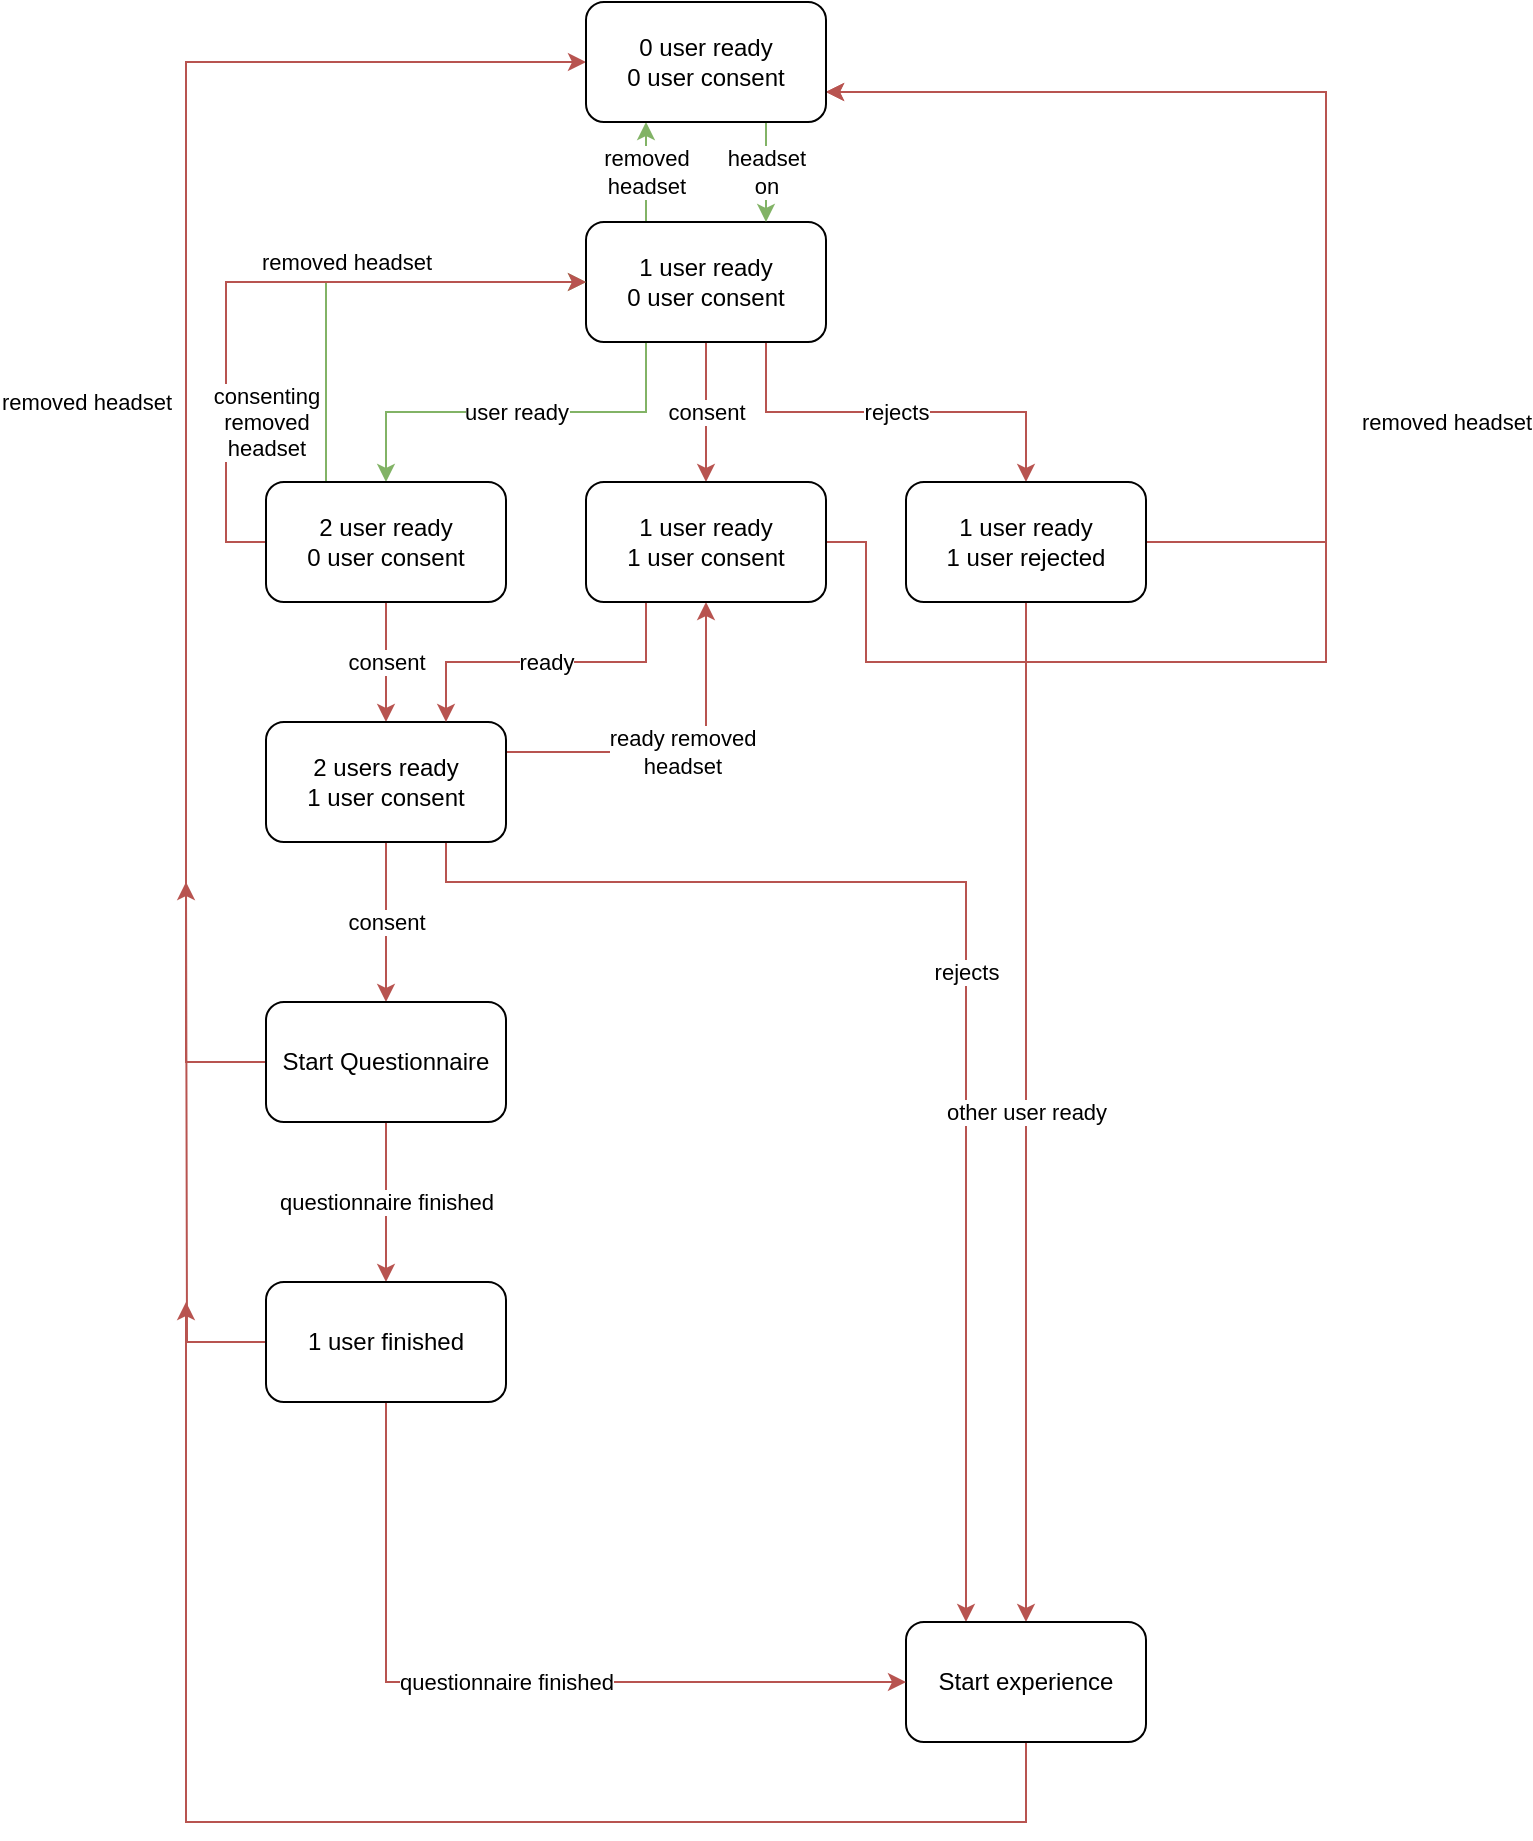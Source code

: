 <mxfile version="16.4.5"><diagram id="F4ENPIoMibZa8jNnkNkE" name="Page-1"><mxGraphModel dx="2272" dy="798" grid="1" gridSize="10" guides="1" tooltips="1" connect="1" arrows="1" fold="1" page="1" pageScale="1" pageWidth="850" pageHeight="1100" math="0" shadow="0"><root><mxCell id="0"/><mxCell id="1" parent="0"/><mxCell id="cei-NDj_C3ucd2xY7GwR-7" value="user ready" style="edgeStyle=orthogonalEdgeStyle;rounded=0;orthogonalLoop=1;jettySize=auto;html=1;exitX=0.25;exitY=1;exitDx=0;exitDy=0;entryX=0.5;entryY=0;entryDx=0;entryDy=0;fillColor=#d5e8d4;strokeColor=#82b366;" edge="1" parent="1" source="cei-NDj_C3ucd2xY7GwR-1" target="cei-NDj_C3ucd2xY7GwR-2"><mxGeometry relative="1" as="geometry"/></mxCell><mxCell id="cei-NDj_C3ucd2xY7GwR-8" value="consent" style="edgeStyle=orthogonalEdgeStyle;rounded=0;orthogonalLoop=1;jettySize=auto;html=1;fillColor=#f8cecc;strokeColor=#b85450;" edge="1" parent="1" source="cei-NDj_C3ucd2xY7GwR-1" target="cei-NDj_C3ucd2xY7GwR-4"><mxGeometry relative="1" as="geometry"/></mxCell><mxCell id="cei-NDj_C3ucd2xY7GwR-9" value="rejects" style="edgeStyle=orthogonalEdgeStyle;rounded=0;orthogonalLoop=1;jettySize=auto;html=1;exitX=0.75;exitY=1;exitDx=0;exitDy=0;entryX=0.5;entryY=0;entryDx=0;entryDy=0;fillColor=#f8cecc;strokeColor=#b85450;" edge="1" parent="1" source="cei-NDj_C3ucd2xY7GwR-1" target="cei-NDj_C3ucd2xY7GwR-5"><mxGeometry relative="1" as="geometry"/></mxCell><mxCell id="cei-NDj_C3ucd2xY7GwR-37" value="removed&lt;br&gt;headset" style="edgeStyle=orthogonalEdgeStyle;rounded=0;orthogonalLoop=1;jettySize=auto;html=1;exitX=0.25;exitY=0;exitDx=0;exitDy=0;entryX=0.25;entryY=1;entryDx=0;entryDy=0;fillColor=#d5e8d4;strokeColor=#82b366;" edge="1" parent="1" source="cei-NDj_C3ucd2xY7GwR-1" target="cei-NDj_C3ucd2xY7GwR-27"><mxGeometry relative="1" as="geometry"/></mxCell><mxCell id="cei-NDj_C3ucd2xY7GwR-1" value="1 user ready&lt;br&gt;0 user consent" style="rounded=1;whiteSpace=wrap;html=1;" vertex="1" parent="1"><mxGeometry x="290" y="150" width="120" height="60" as="geometry"/></mxCell><mxCell id="cei-NDj_C3ucd2xY7GwR-13" value="consent" style="edgeStyle=orthogonalEdgeStyle;rounded=0;orthogonalLoop=1;jettySize=auto;html=1;fillColor=#f8cecc;strokeColor=#b85450;" edge="1" parent="1" source="cei-NDj_C3ucd2xY7GwR-2" target="cei-NDj_C3ucd2xY7GwR-3"><mxGeometry relative="1" as="geometry"/></mxCell><mxCell id="cei-NDj_C3ucd2xY7GwR-30" value="removed headset" style="edgeStyle=orthogonalEdgeStyle;rounded=0;orthogonalLoop=1;jettySize=auto;html=1;exitX=0.25;exitY=0;exitDx=0;exitDy=0;entryX=0;entryY=0.5;entryDx=0;entryDy=0;fillColor=#d5e8d4;strokeColor=#82b366;" edge="1" parent="1" source="cei-NDj_C3ucd2xY7GwR-2" target="cei-NDj_C3ucd2xY7GwR-1"><mxGeometry x="-0.043" y="10" relative="1" as="geometry"><mxPoint as="offset"/></mxGeometry></mxCell><mxCell id="cei-NDj_C3ucd2xY7GwR-39" value="consenting&lt;br&gt;removed&lt;br&gt;headset" style="edgeStyle=orthogonalEdgeStyle;rounded=0;orthogonalLoop=1;jettySize=auto;html=1;exitX=0;exitY=0.5;exitDx=0;exitDy=0;entryX=0;entryY=0.5;entryDx=0;entryDy=0;fillColor=#f8cecc;strokeColor=#b85450;" edge="1" parent="1" source="cei-NDj_C3ucd2xY7GwR-2" target="cei-NDj_C3ucd2xY7GwR-1"><mxGeometry x="-0.515" y="-20" relative="1" as="geometry"><mxPoint as="offset"/></mxGeometry></mxCell><mxCell id="cei-NDj_C3ucd2xY7GwR-2" value="2 user ready&lt;br&gt;0 user consent" style="rounded=1;whiteSpace=wrap;html=1;" vertex="1" parent="1"><mxGeometry x="130" y="280" width="120" height="60" as="geometry"/></mxCell><mxCell id="cei-NDj_C3ucd2xY7GwR-18" value="rejects" style="edgeStyle=orthogonalEdgeStyle;rounded=0;orthogonalLoop=1;jettySize=auto;html=1;exitX=0.75;exitY=1;exitDx=0;exitDy=0;entryX=0.25;entryY=0;entryDx=0;entryDy=0;fillColor=#f8cecc;strokeColor=#b85450;" edge="1" parent="1" source="cei-NDj_C3ucd2xY7GwR-3" target="cei-NDj_C3ucd2xY7GwR-10"><mxGeometry relative="1" as="geometry"><Array as="points"><mxPoint x="220" y="480"/><mxPoint x="480" y="480"/></Array></mxGeometry></mxCell><mxCell id="cei-NDj_C3ucd2xY7GwR-20" value="consent" style="edgeStyle=orthogonalEdgeStyle;rounded=0;orthogonalLoop=1;jettySize=auto;html=1;fillColor=#f8cecc;strokeColor=#b85450;" edge="1" parent="1" source="cei-NDj_C3ucd2xY7GwR-3" target="cei-NDj_C3ucd2xY7GwR-19"><mxGeometry relative="1" as="geometry"/></mxCell><mxCell id="cei-NDj_C3ucd2xY7GwR-25" value="ready removed&lt;br&gt;headset" style="edgeStyle=orthogonalEdgeStyle;rounded=0;orthogonalLoop=1;jettySize=auto;html=1;exitX=1;exitY=0.25;exitDx=0;exitDy=0;entryX=0.5;entryY=1;entryDx=0;entryDy=0;fillColor=#f8cecc;strokeColor=#b85450;" edge="1" parent="1" source="cei-NDj_C3ucd2xY7GwR-3" target="cei-NDj_C3ucd2xY7GwR-4"><mxGeometry relative="1" as="geometry"/></mxCell><mxCell id="cei-NDj_C3ucd2xY7GwR-3" value="2 users ready&lt;br&gt;1 user consent" style="rounded=1;whiteSpace=wrap;html=1;" vertex="1" parent="1"><mxGeometry x="130" y="400" width="120" height="60" as="geometry"/></mxCell><mxCell id="cei-NDj_C3ucd2xY7GwR-15" value="ready" style="edgeStyle=orthogonalEdgeStyle;rounded=0;orthogonalLoop=1;jettySize=auto;html=1;exitX=0.25;exitY=1;exitDx=0;exitDy=0;entryX=0.75;entryY=0;entryDx=0;entryDy=0;fillColor=#f8cecc;strokeColor=#b85450;" edge="1" parent="1" source="cei-NDj_C3ucd2xY7GwR-4" target="cei-NDj_C3ucd2xY7GwR-3"><mxGeometry relative="1" as="geometry"/></mxCell><mxCell id="cei-NDj_C3ucd2xY7GwR-31" value="removed headset" style="edgeStyle=orthogonalEdgeStyle;rounded=0;orthogonalLoop=1;jettySize=auto;html=1;exitX=1;exitY=0.5;exitDx=0;exitDy=0;entryX=1;entryY=0.75;entryDx=0;entryDy=0;fillColor=#f8cecc;strokeColor=#b85450;" edge="1" parent="1" source="cei-NDj_C3ucd2xY7GwR-4" target="cei-NDj_C3ucd2xY7GwR-27"><mxGeometry x="0.018" y="-60" relative="1" as="geometry"><Array as="points"><mxPoint x="430" y="310"/><mxPoint x="430" y="370"/><mxPoint x="660" y="370"/><mxPoint x="660" y="85"/></Array><mxPoint as="offset"/></mxGeometry></mxCell><mxCell id="cei-NDj_C3ucd2xY7GwR-4" value="1 user ready&lt;br&gt;1 user consent" style="rounded=1;whiteSpace=wrap;html=1;" vertex="1" parent="1"><mxGeometry x="290" y="280" width="120" height="60" as="geometry"/></mxCell><mxCell id="cei-NDj_C3ucd2xY7GwR-12" value="other user ready" style="edgeStyle=orthogonalEdgeStyle;rounded=0;orthogonalLoop=1;jettySize=auto;html=1;exitX=0.5;exitY=1;exitDx=0;exitDy=0;entryX=0.5;entryY=0;entryDx=0;entryDy=0;fillColor=#f8cecc;strokeColor=#b85450;" edge="1" parent="1" source="cei-NDj_C3ucd2xY7GwR-5" target="cei-NDj_C3ucd2xY7GwR-10"><mxGeometry relative="1" as="geometry"/></mxCell><mxCell id="cei-NDj_C3ucd2xY7GwR-34" style="edgeStyle=orthogonalEdgeStyle;rounded=0;orthogonalLoop=1;jettySize=auto;html=1;exitX=1;exitY=0.5;exitDx=0;exitDy=0;entryX=1;entryY=0.75;entryDx=0;entryDy=0;fillColor=#f8cecc;strokeColor=#b85450;" edge="1" parent="1" source="cei-NDj_C3ucd2xY7GwR-5" target="cei-NDj_C3ucd2xY7GwR-27"><mxGeometry relative="1" as="geometry"><Array as="points"><mxPoint x="660" y="310"/><mxPoint x="660" y="85"/></Array></mxGeometry></mxCell><mxCell id="cei-NDj_C3ucd2xY7GwR-5" value="1 user ready&lt;br&gt;1 user rejected" style="rounded=1;whiteSpace=wrap;html=1;" vertex="1" parent="1"><mxGeometry x="450" y="280" width="120" height="60" as="geometry"/></mxCell><mxCell id="cei-NDj_C3ucd2xY7GwR-35" style="edgeStyle=orthogonalEdgeStyle;rounded=0;orthogonalLoop=1;jettySize=auto;html=1;fillColor=#f8cecc;strokeColor=#b85450;" edge="1" parent="1" source="cei-NDj_C3ucd2xY7GwR-10"><mxGeometry relative="1" as="geometry"><mxPoint x="90" y="690" as="targetPoint"/><Array as="points"><mxPoint x="510" y="950"/><mxPoint x="90" y="950"/></Array></mxGeometry></mxCell><mxCell id="cei-NDj_C3ucd2xY7GwR-10" value="Start experience" style="whiteSpace=wrap;html=1;rounded=1;" vertex="1" parent="1"><mxGeometry x="450" y="850" width="120" height="60" as="geometry"/></mxCell><mxCell id="cei-NDj_C3ucd2xY7GwR-22" value="questionnaire finished" style="edgeStyle=orthogonalEdgeStyle;rounded=0;orthogonalLoop=1;jettySize=auto;html=1;fillColor=#f8cecc;strokeColor=#b85450;" edge="1" parent="1" source="cei-NDj_C3ucd2xY7GwR-19" target="cei-NDj_C3ucd2xY7GwR-21"><mxGeometry relative="1" as="geometry"/></mxCell><mxCell id="cei-NDj_C3ucd2xY7GwR-32" value="removed headset" style="edgeStyle=orthogonalEdgeStyle;rounded=0;orthogonalLoop=1;jettySize=auto;html=1;exitX=0;exitY=0.5;exitDx=0;exitDy=0;entryX=0;entryY=0.5;entryDx=0;entryDy=0;fillColor=#f8cecc;strokeColor=#b85450;" edge="1" parent="1" source="cei-NDj_C3ucd2xY7GwR-19" target="cei-NDj_C3ucd2xY7GwR-27"><mxGeometry y="50" relative="1" as="geometry"><Array as="points"><mxPoint x="90" y="570"/><mxPoint x="90" y="70"/></Array><mxPoint as="offset"/></mxGeometry></mxCell><mxCell id="cei-NDj_C3ucd2xY7GwR-19" value="Start Questionnaire" style="whiteSpace=wrap;html=1;rounded=1;" vertex="1" parent="1"><mxGeometry x="130" y="540" width="120" height="60" as="geometry"/></mxCell><mxCell id="cei-NDj_C3ucd2xY7GwR-24" value="questionnaire finished" style="edgeStyle=orthogonalEdgeStyle;rounded=0;orthogonalLoop=1;jettySize=auto;html=1;exitX=0.5;exitY=1;exitDx=0;exitDy=0;entryX=0;entryY=0.5;entryDx=0;entryDy=0;fillColor=#f8cecc;strokeColor=#b85450;" edge="1" parent="1" source="cei-NDj_C3ucd2xY7GwR-21" target="cei-NDj_C3ucd2xY7GwR-10"><mxGeometry relative="1" as="geometry"/></mxCell><mxCell id="cei-NDj_C3ucd2xY7GwR-33" style="edgeStyle=orthogonalEdgeStyle;rounded=0;orthogonalLoop=1;jettySize=auto;html=1;exitX=0;exitY=0.5;exitDx=0;exitDy=0;fillColor=#f8cecc;strokeColor=#b85450;" edge="1" parent="1" source="cei-NDj_C3ucd2xY7GwR-21"><mxGeometry relative="1" as="geometry"><mxPoint x="90" y="480" as="targetPoint"/></mxGeometry></mxCell><mxCell id="cei-NDj_C3ucd2xY7GwR-21" value="1 user finished" style="whiteSpace=wrap;html=1;rounded=1;" vertex="1" parent="1"><mxGeometry x="130" y="680" width="120" height="60" as="geometry"/></mxCell><mxCell id="cei-NDj_C3ucd2xY7GwR-36" value="headset&lt;br&gt;on" style="edgeStyle=orthogonalEdgeStyle;rounded=0;orthogonalLoop=1;jettySize=auto;html=1;exitX=0.75;exitY=1;exitDx=0;exitDy=0;entryX=0.75;entryY=0;entryDx=0;entryDy=0;fillColor=#d5e8d4;strokeColor=#82b366;" edge="1" parent="1" source="cei-NDj_C3ucd2xY7GwR-27" target="cei-NDj_C3ucd2xY7GwR-1"><mxGeometry relative="1" as="geometry"/></mxCell><mxCell id="cei-NDj_C3ucd2xY7GwR-27" value="0 user ready&lt;br&gt;0 user consent" style="rounded=1;whiteSpace=wrap;html=1;" vertex="1" parent="1"><mxGeometry x="290" y="40" width="120" height="60" as="geometry"/></mxCell></root></mxGraphModel></diagram></mxfile>